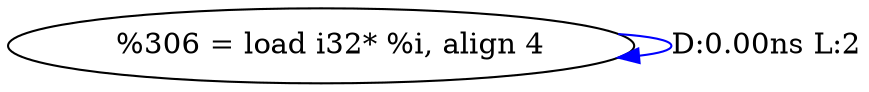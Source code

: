 digraph {
Node0x2d10030[label="  %306 = load i32* %i, align 4"];
Node0x2d10030 -> Node0x2d10030[label="D:0.00ns L:2",color=blue];
}
